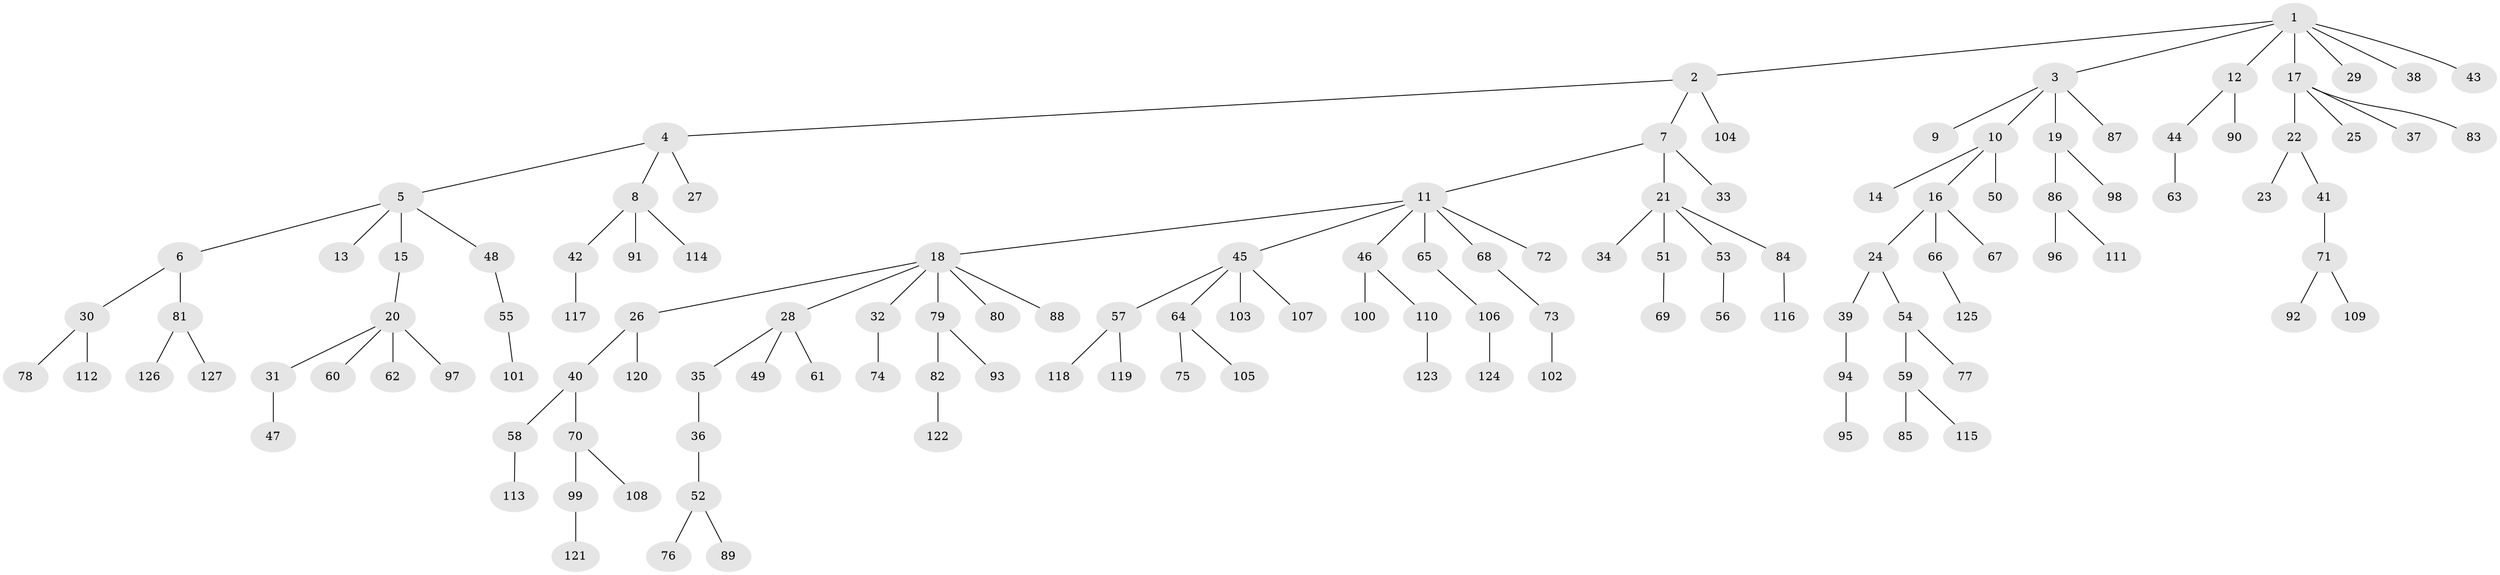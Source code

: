 // coarse degree distribution, {4: 0.011363636363636364, 1: 0.6363636363636364, 5: 0.045454545454545456, 2: 0.19318181818181818, 8: 0.022727272727272728, 9: 0.011363636363636364, 3: 0.056818181818181816, 10: 0.022727272727272728}
// Generated by graph-tools (version 1.1) at 2025/56/03/04/25 21:56:44]
// undirected, 127 vertices, 126 edges
graph export_dot {
graph [start="1"]
  node [color=gray90,style=filled];
  1;
  2;
  3;
  4;
  5;
  6;
  7;
  8;
  9;
  10;
  11;
  12;
  13;
  14;
  15;
  16;
  17;
  18;
  19;
  20;
  21;
  22;
  23;
  24;
  25;
  26;
  27;
  28;
  29;
  30;
  31;
  32;
  33;
  34;
  35;
  36;
  37;
  38;
  39;
  40;
  41;
  42;
  43;
  44;
  45;
  46;
  47;
  48;
  49;
  50;
  51;
  52;
  53;
  54;
  55;
  56;
  57;
  58;
  59;
  60;
  61;
  62;
  63;
  64;
  65;
  66;
  67;
  68;
  69;
  70;
  71;
  72;
  73;
  74;
  75;
  76;
  77;
  78;
  79;
  80;
  81;
  82;
  83;
  84;
  85;
  86;
  87;
  88;
  89;
  90;
  91;
  92;
  93;
  94;
  95;
  96;
  97;
  98;
  99;
  100;
  101;
  102;
  103;
  104;
  105;
  106;
  107;
  108;
  109;
  110;
  111;
  112;
  113;
  114;
  115;
  116;
  117;
  118;
  119;
  120;
  121;
  122;
  123;
  124;
  125;
  126;
  127;
  1 -- 2;
  1 -- 3;
  1 -- 12;
  1 -- 17;
  1 -- 29;
  1 -- 38;
  1 -- 43;
  2 -- 4;
  2 -- 7;
  2 -- 104;
  3 -- 9;
  3 -- 10;
  3 -- 19;
  3 -- 87;
  4 -- 5;
  4 -- 8;
  4 -- 27;
  5 -- 6;
  5 -- 13;
  5 -- 15;
  5 -- 48;
  6 -- 30;
  6 -- 81;
  7 -- 11;
  7 -- 21;
  7 -- 33;
  8 -- 42;
  8 -- 91;
  8 -- 114;
  10 -- 14;
  10 -- 16;
  10 -- 50;
  11 -- 18;
  11 -- 45;
  11 -- 46;
  11 -- 65;
  11 -- 68;
  11 -- 72;
  12 -- 44;
  12 -- 90;
  15 -- 20;
  16 -- 24;
  16 -- 66;
  16 -- 67;
  17 -- 22;
  17 -- 25;
  17 -- 37;
  17 -- 83;
  18 -- 26;
  18 -- 28;
  18 -- 32;
  18 -- 79;
  18 -- 80;
  18 -- 88;
  19 -- 86;
  19 -- 98;
  20 -- 31;
  20 -- 60;
  20 -- 62;
  20 -- 97;
  21 -- 34;
  21 -- 51;
  21 -- 53;
  21 -- 84;
  22 -- 23;
  22 -- 41;
  24 -- 39;
  24 -- 54;
  26 -- 40;
  26 -- 120;
  28 -- 35;
  28 -- 49;
  28 -- 61;
  30 -- 78;
  30 -- 112;
  31 -- 47;
  32 -- 74;
  35 -- 36;
  36 -- 52;
  39 -- 94;
  40 -- 58;
  40 -- 70;
  41 -- 71;
  42 -- 117;
  44 -- 63;
  45 -- 57;
  45 -- 64;
  45 -- 103;
  45 -- 107;
  46 -- 100;
  46 -- 110;
  48 -- 55;
  51 -- 69;
  52 -- 76;
  52 -- 89;
  53 -- 56;
  54 -- 59;
  54 -- 77;
  55 -- 101;
  57 -- 118;
  57 -- 119;
  58 -- 113;
  59 -- 85;
  59 -- 115;
  64 -- 75;
  64 -- 105;
  65 -- 106;
  66 -- 125;
  68 -- 73;
  70 -- 99;
  70 -- 108;
  71 -- 92;
  71 -- 109;
  73 -- 102;
  79 -- 82;
  79 -- 93;
  81 -- 126;
  81 -- 127;
  82 -- 122;
  84 -- 116;
  86 -- 96;
  86 -- 111;
  94 -- 95;
  99 -- 121;
  106 -- 124;
  110 -- 123;
}
